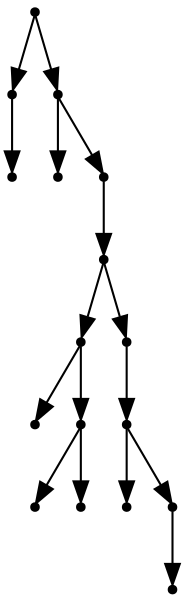 digraph {
  16 [shape=point];
  1 [shape=point];
  0 [shape=point];
  15 [shape=point];
  2 [shape=point];
  14 [shape=point];
  13 [shape=point];
  7 [shape=point];
  3 [shape=point];
  6 [shape=point];
  4 [shape=point];
  5 [shape=point];
  12 [shape=point];
  11 [shape=point];
  8 [shape=point];
  10 [shape=point];
  9 [shape=point];
16 -> 1;
1 -> 0;
16 -> 15;
15 -> 2;
15 -> 14;
14 -> 13;
13 -> 7;
7 -> 3;
7 -> 6;
6 -> 4;
6 -> 5;
13 -> 12;
12 -> 11;
11 -> 8;
11 -> 10;
10 -> 9;
}
